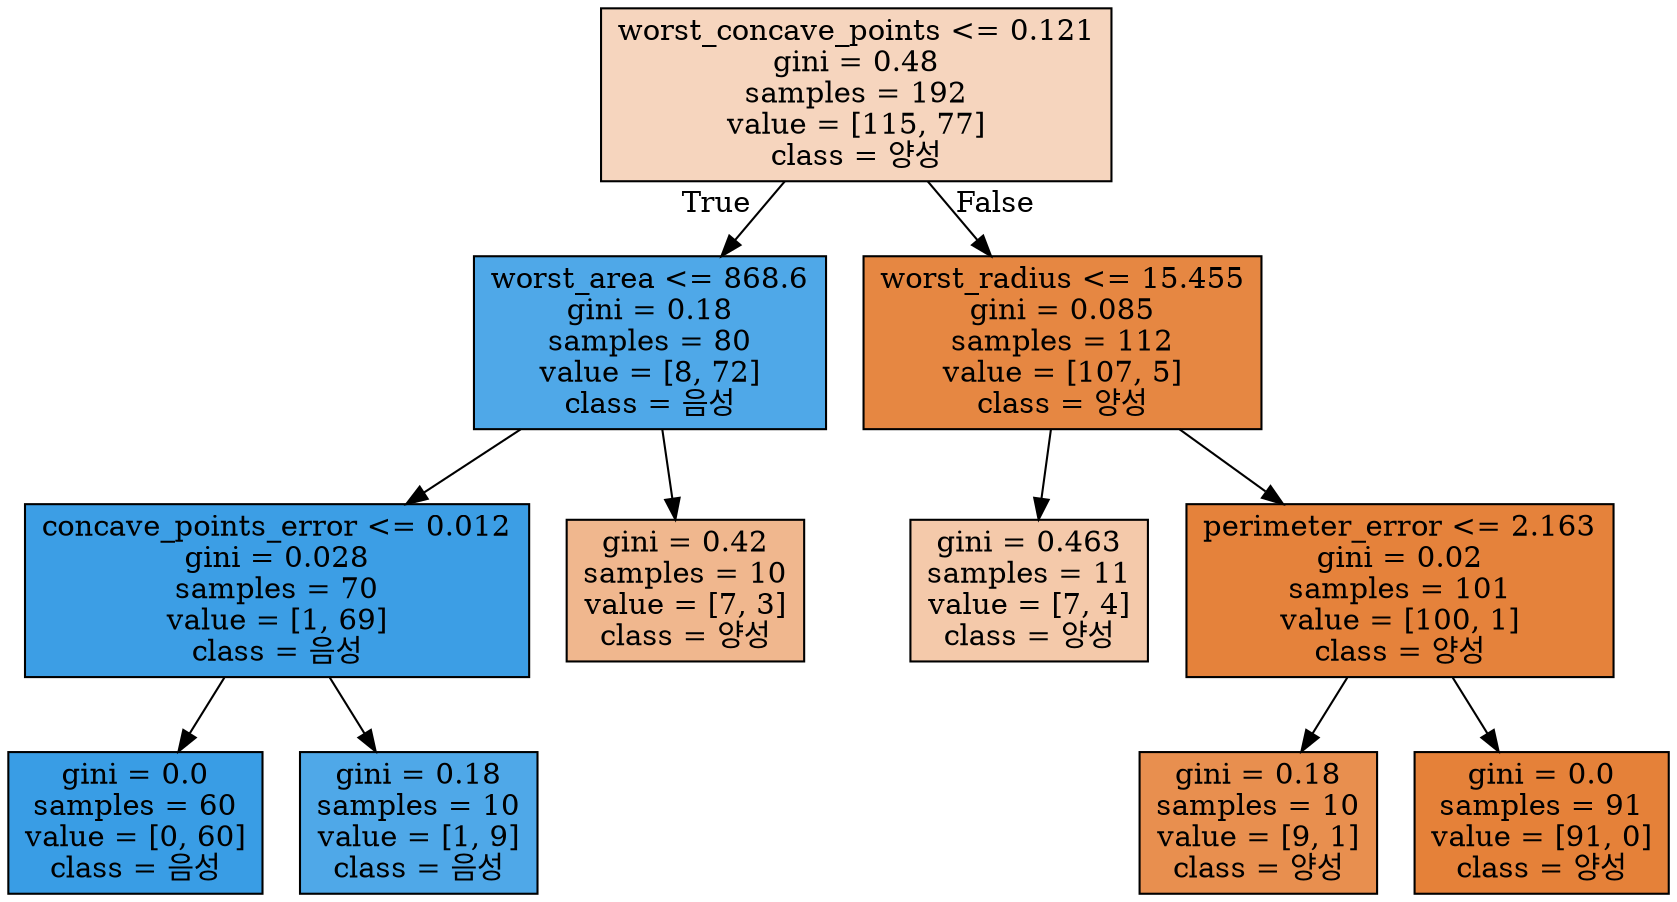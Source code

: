 digraph Tree {
node [shape=box, style="filled", color="black"] ;
0 [label="worst_concave_points <= 0.121\ngini = 0.48\nsamples = 192\nvalue = [115, 77]\nclass = 양성", fillcolor="#f6d5be"] ;
1 [label="worst_area <= 868.6\ngini = 0.18\nsamples = 80\nvalue = [8, 72]\nclass = 음성", fillcolor="#4fa8e8"] ;
0 -> 1 [labeldistance=2.5, labelangle=45, headlabel="True"] ;
2 [label="concave_points_error <= 0.012\ngini = 0.028\nsamples = 70\nvalue = [1, 69]\nclass = 음성", fillcolor="#3c9ee5"] ;
1 -> 2 ;
3 [label="gini = 0.0\nsamples = 60\nvalue = [0, 60]\nclass = 음성", fillcolor="#399de5"] ;
2 -> 3 ;
4 [label="gini = 0.18\nsamples = 10\nvalue = [1, 9]\nclass = 음성", fillcolor="#4fa8e8"] ;
2 -> 4 ;
5 [label="gini = 0.42\nsamples = 10\nvalue = [7, 3]\nclass = 양성", fillcolor="#f0b78e"] ;
1 -> 5 ;
6 [label="worst_radius <= 15.455\ngini = 0.085\nsamples = 112\nvalue = [107, 5]\nclass = 양성", fillcolor="#e68742"] ;
0 -> 6 [labeldistance=2.5, labelangle=-45, headlabel="False"] ;
7 [label="gini = 0.463\nsamples = 11\nvalue = [7, 4]\nclass = 양성", fillcolor="#f4c9aa"] ;
6 -> 7 ;
8 [label="perimeter_error <= 2.163\ngini = 0.02\nsamples = 101\nvalue = [100, 1]\nclass = 양성", fillcolor="#e5823b"] ;
6 -> 8 ;
9 [label="gini = 0.18\nsamples = 10\nvalue = [9, 1]\nclass = 양성", fillcolor="#e88f4f"] ;
8 -> 9 ;
10 [label="gini = 0.0\nsamples = 91\nvalue = [91, 0]\nclass = 양성", fillcolor="#e58139"] ;
8 -> 10 ;
}